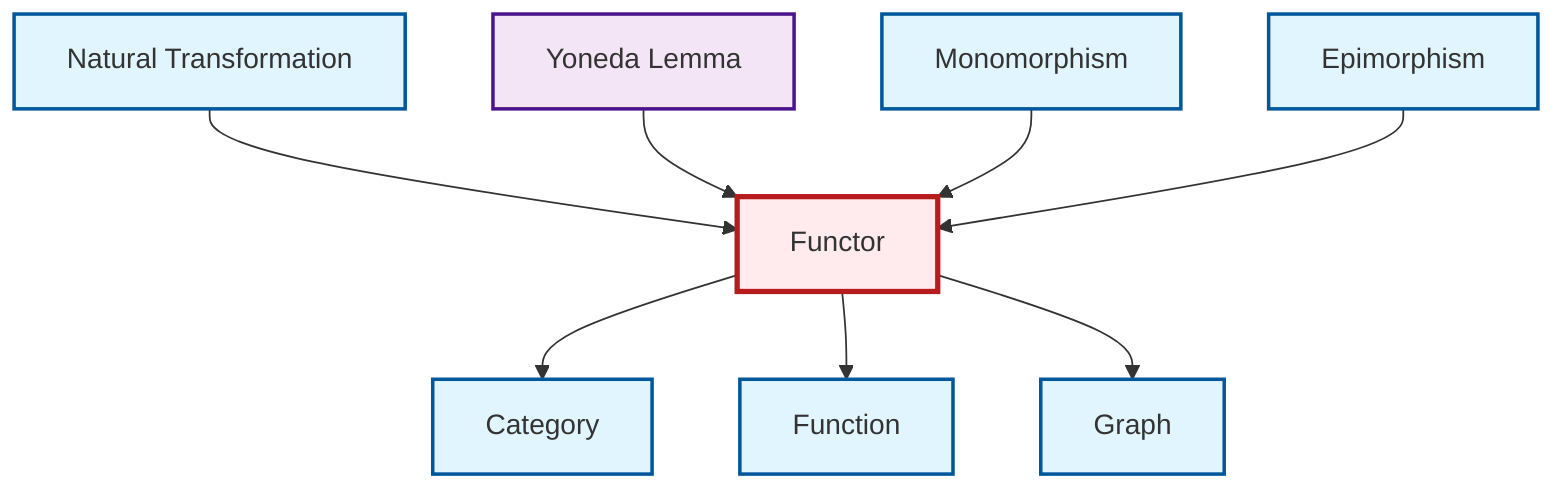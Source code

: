 graph TD
    classDef definition fill:#e1f5fe,stroke:#01579b,stroke-width:2px
    classDef theorem fill:#f3e5f5,stroke:#4a148c,stroke-width:2px
    classDef axiom fill:#fff3e0,stroke:#e65100,stroke-width:2px
    classDef example fill:#e8f5e9,stroke:#1b5e20,stroke-width:2px
    classDef current fill:#ffebee,stroke:#b71c1c,stroke-width:3px
    def-category["Category"]:::definition
    def-monomorphism["Monomorphism"]:::definition
    def-natural-transformation["Natural Transformation"]:::definition
    def-graph["Graph"]:::definition
    def-function["Function"]:::definition
    def-epimorphism["Epimorphism"]:::definition
    def-functor["Functor"]:::definition
    thm-yoneda["Yoneda Lemma"]:::theorem
    def-natural-transformation --> def-functor
    thm-yoneda --> def-functor
    def-functor --> def-category
    def-monomorphism --> def-functor
    def-functor --> def-function
    def-epimorphism --> def-functor
    def-functor --> def-graph
    class def-functor current